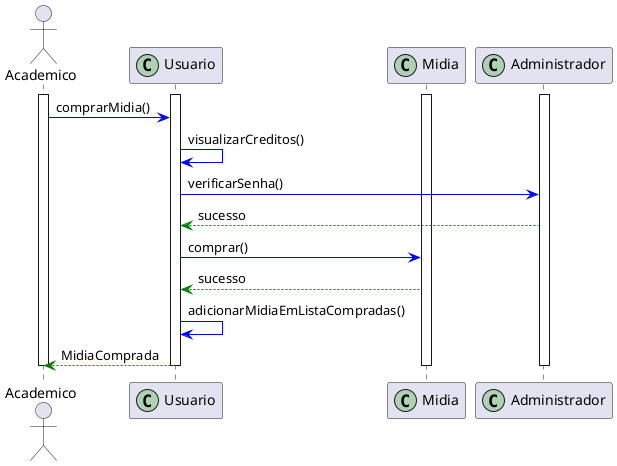 @startuml comprar-midia
actor Academico

participant Usuario << (C,#ADD1B2) >>
participant Midia << (C,#ADD1B2) >>
participant Administrador << (C,#ADD1B2) >>

activate Academico
activate Usuario
activate Administrador
activate Midia

Academico -[#blue]> Usuario: comprarMidia()

Usuario -[#blue]> Usuario: visualizarCreditos()
Usuario -[#blue]> Administrador: verificarSenha()
Administrador -[#green]-> Usuario: sucesso

Usuario -[#blue]> Midia: comprar()
Midia -[#green]-> Usuario: sucesso

Usuario -[#blue]> Usuario: adicionarMidiaEmListaCompradas()
Usuario -[#green]-> Academico: MidiaComprada

deactivate Midia
deactivate Administrador
deactivate Usuario
deactivate Academico
@enduml